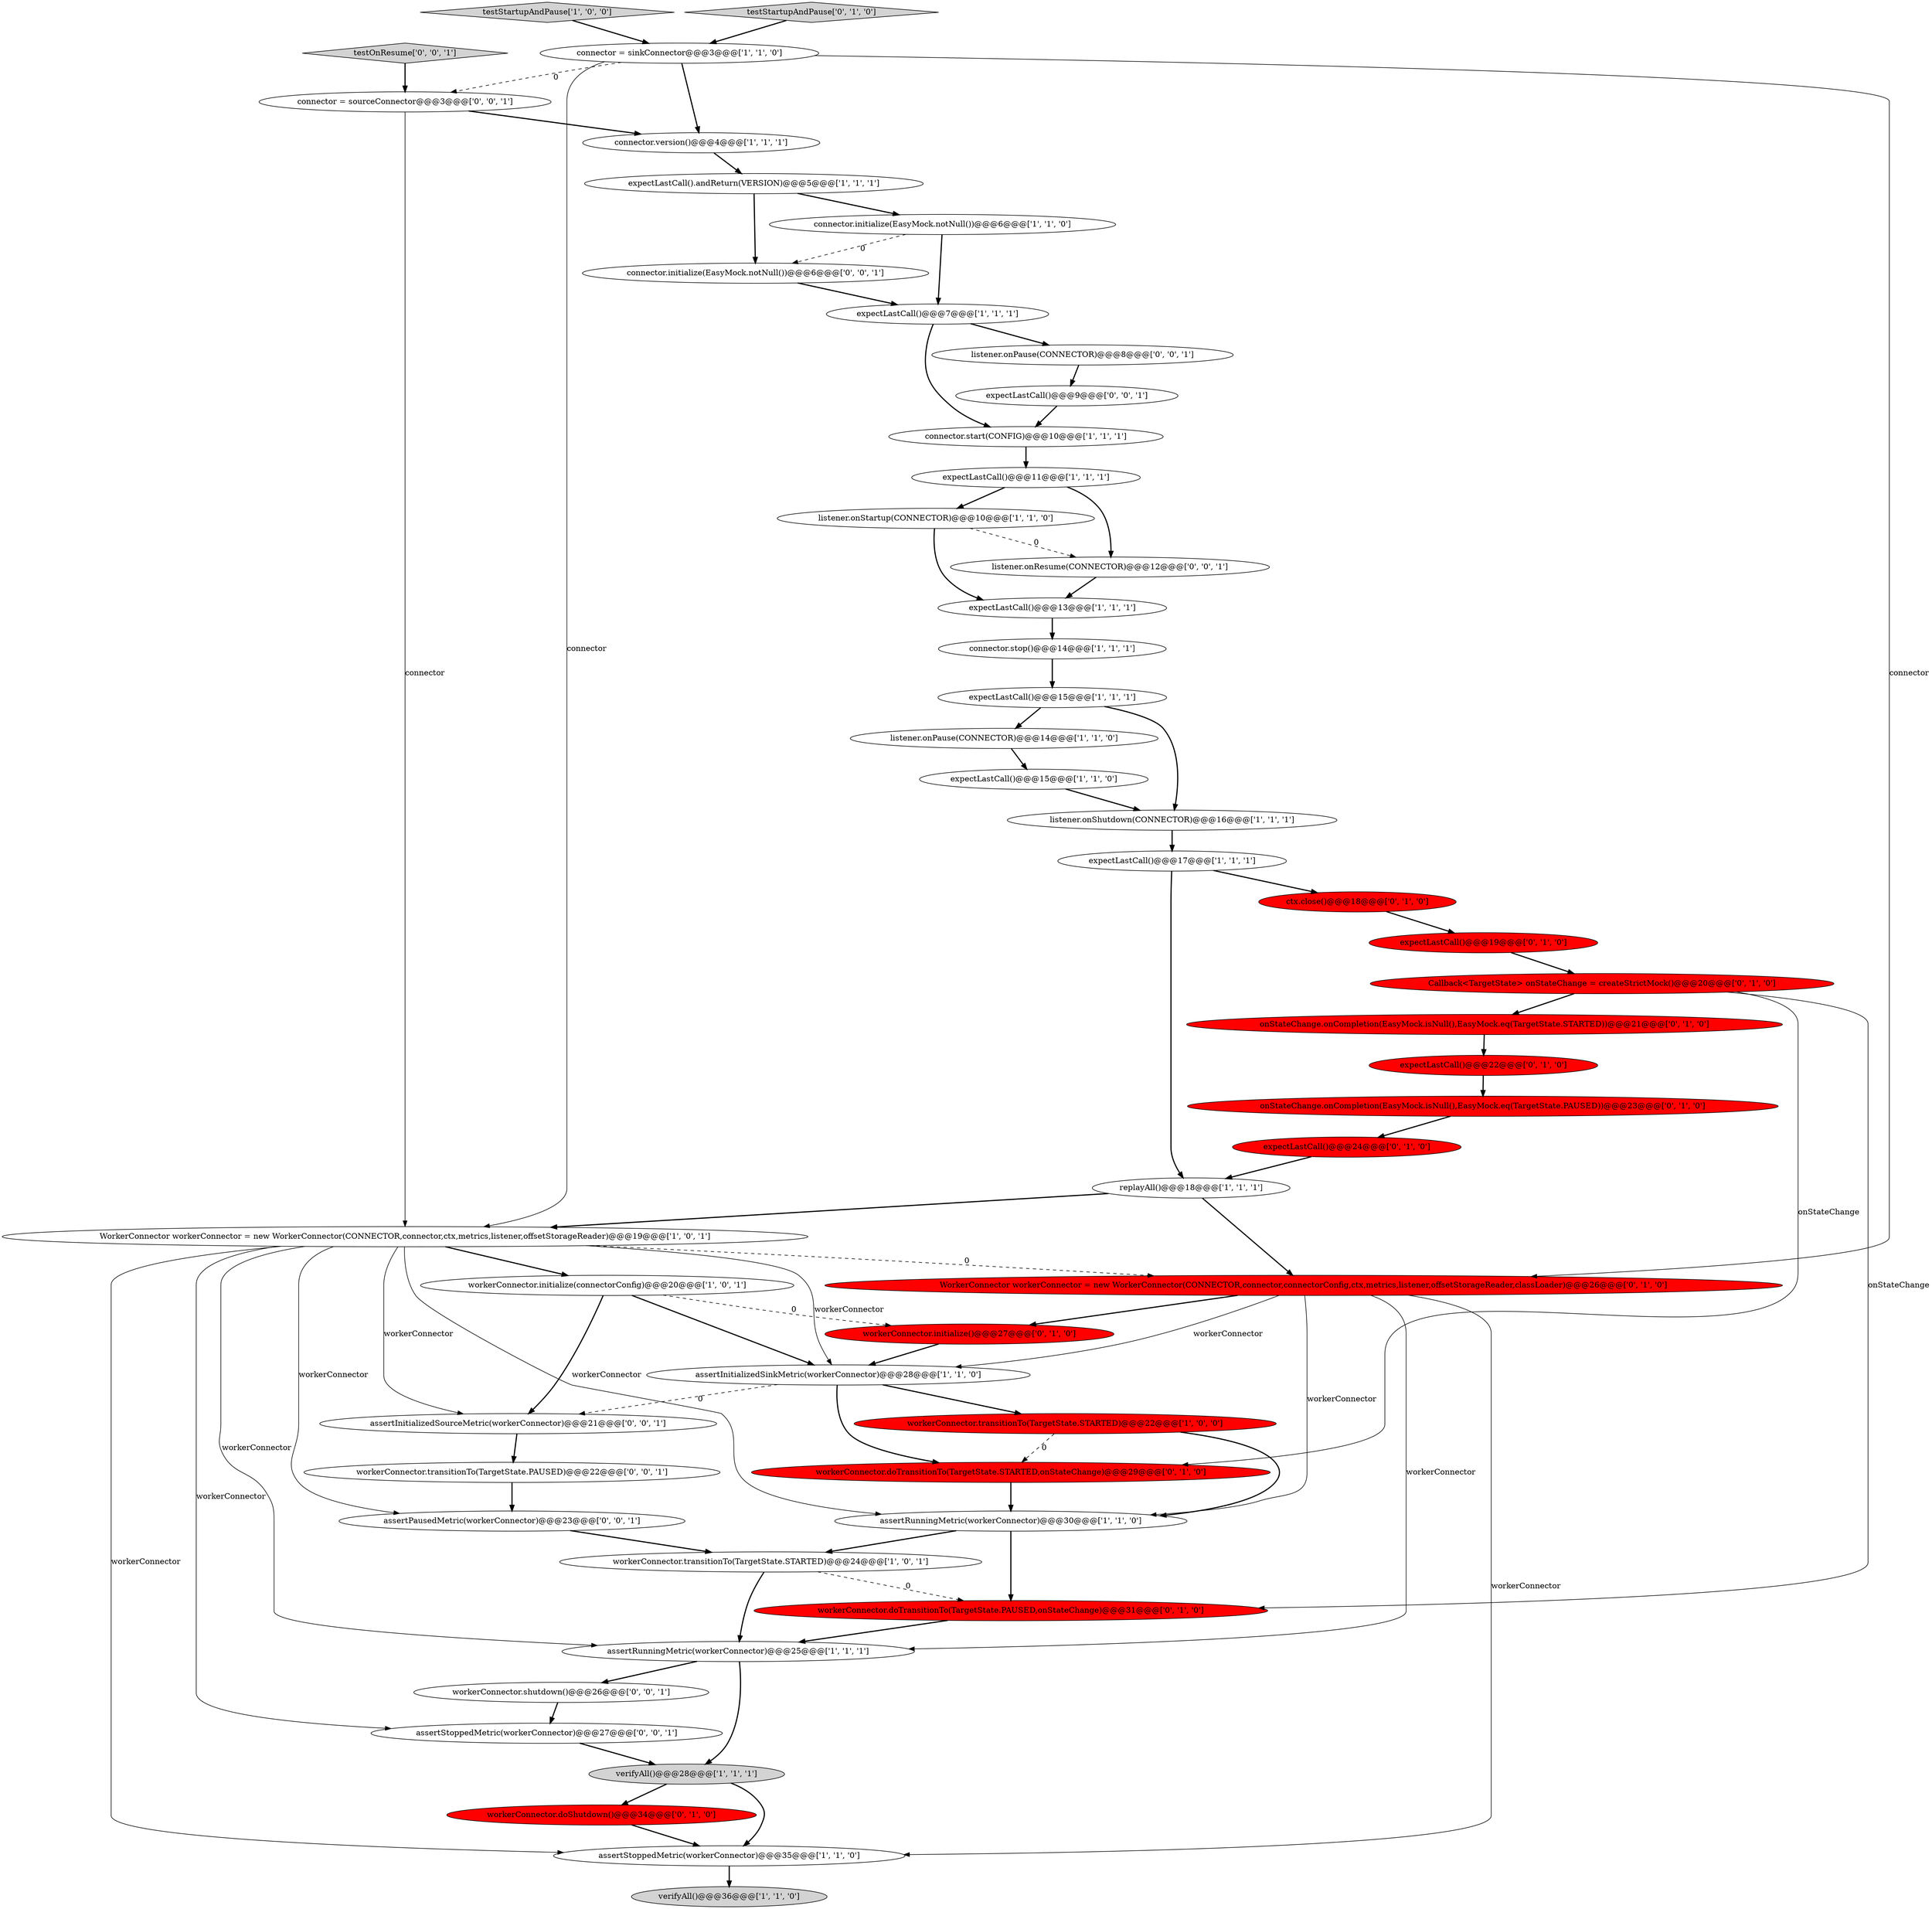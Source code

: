 digraph {
30 [style = filled, label = "onStateChange.onCompletion(EasyMock.isNull(),EasyMock.eq(TargetState.STARTED))@@@21@@@['0', '1', '0']", fillcolor = red, shape = ellipse image = "AAA1AAABBB2BBB"];
3 [style = filled, label = "workerConnector.transitionTo(TargetState.STARTED)@@@22@@@['1', '0', '0']", fillcolor = red, shape = ellipse image = "AAA1AAABBB1BBB"];
31 [style = filled, label = "workerConnector.doTransitionTo(TargetState.STARTED,onStateChange)@@@29@@@['0', '1', '0']", fillcolor = red, shape = ellipse image = "AAA1AAABBB2BBB"];
9 [style = filled, label = "expectLastCall()@@@15@@@['1', '1', '1']", fillcolor = white, shape = ellipse image = "AAA0AAABBB1BBB"];
17 [style = filled, label = "assertRunningMetric(workerConnector)@@@30@@@['1', '1', '0']", fillcolor = white, shape = ellipse image = "AAA0AAABBB1BBB"];
22 [style = filled, label = "assertRunningMetric(workerConnector)@@@25@@@['1', '1', '1']", fillcolor = white, shape = ellipse image = "AAA0AAABBB1BBB"];
23 [style = filled, label = "connector.initialize(EasyMock.notNull())@@@6@@@['1', '1', '0']", fillcolor = white, shape = ellipse image = "AAA0AAABBB1BBB"];
33 [style = filled, label = "WorkerConnector workerConnector = new WorkerConnector(CONNECTOR,connector,connectorConfig,ctx,metrics,listener,offsetStorageReader,classLoader)@@@26@@@['0', '1', '0']", fillcolor = red, shape = ellipse image = "AAA1AAABBB2BBB"];
19 [style = filled, label = "expectLastCall()@@@15@@@['1', '1', '0']", fillcolor = white, shape = ellipse image = "AAA0AAABBB1BBB"];
44 [style = filled, label = "connector.initialize(EasyMock.notNull())@@@6@@@['0', '0', '1']", fillcolor = white, shape = ellipse image = "AAA0AAABBB3BBB"];
20 [style = filled, label = "expectLastCall()@@@11@@@['1', '1', '1']", fillcolor = white, shape = ellipse image = "AAA0AAABBB1BBB"];
45 [style = filled, label = "listener.onResume(CONNECTOR)@@@12@@@['0', '0', '1']", fillcolor = white, shape = ellipse image = "AAA0AAABBB3BBB"];
27 [style = filled, label = "expectLastCall()@@@19@@@['0', '1', '0']", fillcolor = red, shape = ellipse image = "AAA1AAABBB2BBB"];
8 [style = filled, label = "testStartupAndPause['1', '0', '0']", fillcolor = lightgray, shape = diamond image = "AAA0AAABBB1BBB"];
2 [style = filled, label = "expectLastCall().andReturn(VERSION)@@@5@@@['1', '1', '1']", fillcolor = white, shape = ellipse image = "AAA0AAABBB1BBB"];
43 [style = filled, label = "testOnResume['0', '0', '1']", fillcolor = lightgray, shape = diamond image = "AAA0AAABBB3BBB"];
26 [style = filled, label = "verifyAll()@@@36@@@['1', '1', '0']", fillcolor = lightgray, shape = ellipse image = "AAA0AAABBB1BBB"];
29 [style = filled, label = "workerConnector.doShutdown()@@@34@@@['0', '1', '0']", fillcolor = red, shape = ellipse image = "AAA1AAABBB2BBB"];
1 [style = filled, label = "expectLastCall()@@@17@@@['1', '1', '1']", fillcolor = white, shape = ellipse image = "AAA0AAABBB1BBB"];
42 [style = filled, label = "connector = sourceConnector@@@3@@@['0', '0', '1']", fillcolor = white, shape = ellipse image = "AAA0AAABBB3BBB"];
0 [style = filled, label = "workerConnector.transitionTo(TargetState.STARTED)@@@24@@@['1', '0', '1']", fillcolor = white, shape = ellipse image = "AAA0AAABBB1BBB"];
10 [style = filled, label = "assertStoppedMetric(workerConnector)@@@35@@@['1', '1', '0']", fillcolor = white, shape = ellipse image = "AAA0AAABBB1BBB"];
12 [style = filled, label = "connector.stop()@@@14@@@['1', '1', '1']", fillcolor = white, shape = ellipse image = "AAA0AAABBB1BBB"];
18 [style = filled, label = "connector = sinkConnector@@@3@@@['1', '1', '0']", fillcolor = white, shape = ellipse image = "AAA0AAABBB1BBB"];
37 [style = filled, label = "Callback<TargetState> onStateChange = createStrictMock()@@@20@@@['0', '1', '0']", fillcolor = red, shape = ellipse image = "AAA1AAABBB2BBB"];
13 [style = filled, label = "replayAll()@@@18@@@['1', '1', '1']", fillcolor = white, shape = ellipse image = "AAA0AAABBB1BBB"];
35 [style = filled, label = "testStartupAndPause['0', '1', '0']", fillcolor = lightgray, shape = diamond image = "AAA0AAABBB2BBB"];
4 [style = filled, label = "workerConnector.initialize(connectorConfig)@@@20@@@['1', '0', '1']", fillcolor = white, shape = ellipse image = "AAA0AAABBB1BBB"];
40 [style = filled, label = "workerConnector.shutdown()@@@26@@@['0', '0', '1']", fillcolor = white, shape = ellipse image = "AAA0AAABBB3BBB"];
11 [style = filled, label = "expectLastCall()@@@7@@@['1', '1', '1']", fillcolor = white, shape = ellipse image = "AAA0AAABBB1BBB"];
21 [style = filled, label = "connector.version()@@@4@@@['1', '1', '1']", fillcolor = white, shape = ellipse image = "AAA0AAABBB1BBB"];
47 [style = filled, label = "listener.onPause(CONNECTOR)@@@8@@@['0', '0', '1']", fillcolor = white, shape = ellipse image = "AAA0AAABBB3BBB"];
36 [style = filled, label = "expectLastCall()@@@22@@@['0', '1', '0']", fillcolor = red, shape = ellipse image = "AAA1AAABBB2BBB"];
32 [style = filled, label = "workerConnector.doTransitionTo(TargetState.PAUSED,onStateChange)@@@31@@@['0', '1', '0']", fillcolor = red, shape = ellipse image = "AAA1AAABBB2BBB"];
48 [style = filled, label = "assertPausedMetric(workerConnector)@@@23@@@['0', '0', '1']", fillcolor = white, shape = ellipse image = "AAA0AAABBB3BBB"];
16 [style = filled, label = "listener.onStartup(CONNECTOR)@@@10@@@['1', '1', '0']", fillcolor = white, shape = ellipse image = "AAA0AAABBB1BBB"];
41 [style = filled, label = "assertStoppedMetric(workerConnector)@@@27@@@['0', '0', '1']", fillcolor = white, shape = ellipse image = "AAA0AAABBB3BBB"];
24 [style = filled, label = "connector.start(CONFIG)@@@10@@@['1', '1', '1']", fillcolor = white, shape = ellipse image = "AAA0AAABBB1BBB"];
38 [style = filled, label = "onStateChange.onCompletion(EasyMock.isNull(),EasyMock.eq(TargetState.PAUSED))@@@23@@@['0', '1', '0']", fillcolor = red, shape = ellipse image = "AAA1AAABBB2BBB"];
6 [style = filled, label = "assertInitializedSinkMetric(workerConnector)@@@28@@@['1', '1', '0']", fillcolor = white, shape = ellipse image = "AAA0AAABBB1BBB"];
49 [style = filled, label = "expectLastCall()@@@9@@@['0', '0', '1']", fillcolor = white, shape = ellipse image = "AAA0AAABBB3BBB"];
50 [style = filled, label = "assertInitializedSourceMetric(workerConnector)@@@21@@@['0', '0', '1']", fillcolor = white, shape = ellipse image = "AAA0AAABBB3BBB"];
15 [style = filled, label = "listener.onShutdown(CONNECTOR)@@@16@@@['1', '1', '1']", fillcolor = white, shape = ellipse image = "AAA0AAABBB1BBB"];
46 [style = filled, label = "workerConnector.transitionTo(TargetState.PAUSED)@@@22@@@['0', '0', '1']", fillcolor = white, shape = ellipse image = "AAA0AAABBB3BBB"];
14 [style = filled, label = "verifyAll()@@@28@@@['1', '1', '1']", fillcolor = lightgray, shape = ellipse image = "AAA0AAABBB1BBB"];
34 [style = filled, label = "ctx.close()@@@18@@@['0', '1', '0']", fillcolor = red, shape = ellipse image = "AAA1AAABBB2BBB"];
28 [style = filled, label = "workerConnector.initialize()@@@27@@@['0', '1', '0']", fillcolor = red, shape = ellipse image = "AAA1AAABBB2BBB"];
5 [style = filled, label = "expectLastCall()@@@13@@@['1', '1', '1']", fillcolor = white, shape = ellipse image = "AAA0AAABBB1BBB"];
7 [style = filled, label = "listener.onPause(CONNECTOR)@@@14@@@['1', '1', '0']", fillcolor = white, shape = ellipse image = "AAA0AAABBB1BBB"];
25 [style = filled, label = "WorkerConnector workerConnector = new WorkerConnector(CONNECTOR,connector,ctx,metrics,listener,offsetStorageReader)@@@19@@@['1', '0', '1']", fillcolor = white, shape = ellipse image = "AAA0AAABBB1BBB"];
39 [style = filled, label = "expectLastCall()@@@24@@@['0', '1', '0']", fillcolor = red, shape = ellipse image = "AAA1AAABBB2BBB"];
6->3 [style = bold, label=""];
32->22 [style = bold, label=""];
28->6 [style = bold, label=""];
37->31 [style = solid, label="onStateChange"];
25->41 [style = solid, label="workerConnector"];
43->42 [style = bold, label=""];
25->48 [style = solid, label="workerConnector"];
30->36 [style = bold, label=""];
33->10 [style = solid, label="workerConnector"];
9->7 [style = bold, label=""];
12->9 [style = bold, label=""];
46->48 [style = bold, label=""];
38->39 [style = bold, label=""];
1->13 [style = bold, label=""];
21->2 [style = bold, label=""];
47->49 [style = bold, label=""];
2->23 [style = bold, label=""];
49->24 [style = bold, label=""];
20->16 [style = bold, label=""];
6->50 [style = dashed, label="0"];
2->44 [style = bold, label=""];
18->25 [style = solid, label="connector"];
25->17 [style = solid, label="workerConnector"];
42->21 [style = bold, label=""];
19->15 [style = bold, label=""];
20->45 [style = bold, label=""];
13->25 [style = bold, label=""];
35->18 [style = bold, label=""];
3->31 [style = dashed, label="0"];
8->18 [style = bold, label=""];
33->28 [style = bold, label=""];
14->10 [style = bold, label=""];
10->26 [style = bold, label=""];
18->42 [style = dashed, label="0"];
24->20 [style = bold, label=""];
25->50 [style = solid, label="workerConnector"];
16->45 [style = dashed, label="0"];
22->14 [style = bold, label=""];
37->32 [style = solid, label="onStateChange"];
39->13 [style = bold, label=""];
37->30 [style = bold, label=""];
11->24 [style = bold, label=""];
4->28 [style = dashed, label="0"];
27->37 [style = bold, label=""];
1->34 [style = bold, label=""];
18->33 [style = solid, label="connector"];
17->0 [style = bold, label=""];
42->25 [style = solid, label="connector"];
14->29 [style = bold, label=""];
11->47 [style = bold, label=""];
16->5 [style = bold, label=""];
3->17 [style = bold, label=""];
29->10 [style = bold, label=""];
18->21 [style = bold, label=""];
31->17 [style = bold, label=""];
23->11 [style = bold, label=""];
4->50 [style = bold, label=""];
7->19 [style = bold, label=""];
41->14 [style = bold, label=""];
22->40 [style = bold, label=""];
15->1 [style = bold, label=""];
33->22 [style = solid, label="workerConnector"];
4->6 [style = bold, label=""];
50->46 [style = bold, label=""];
0->32 [style = dashed, label="0"];
25->4 [style = bold, label=""];
17->32 [style = bold, label=""];
33->17 [style = solid, label="workerConnector"];
48->0 [style = bold, label=""];
33->6 [style = solid, label="workerConnector"];
6->31 [style = bold, label=""];
23->44 [style = dashed, label="0"];
5->12 [style = bold, label=""];
9->15 [style = bold, label=""];
0->22 [style = bold, label=""];
25->10 [style = solid, label="workerConnector"];
40->41 [style = bold, label=""];
44->11 [style = bold, label=""];
25->22 [style = solid, label="workerConnector"];
25->33 [style = dashed, label="0"];
36->38 [style = bold, label=""];
13->33 [style = bold, label=""];
25->6 [style = solid, label="workerConnector"];
34->27 [style = bold, label=""];
45->5 [style = bold, label=""];
}
